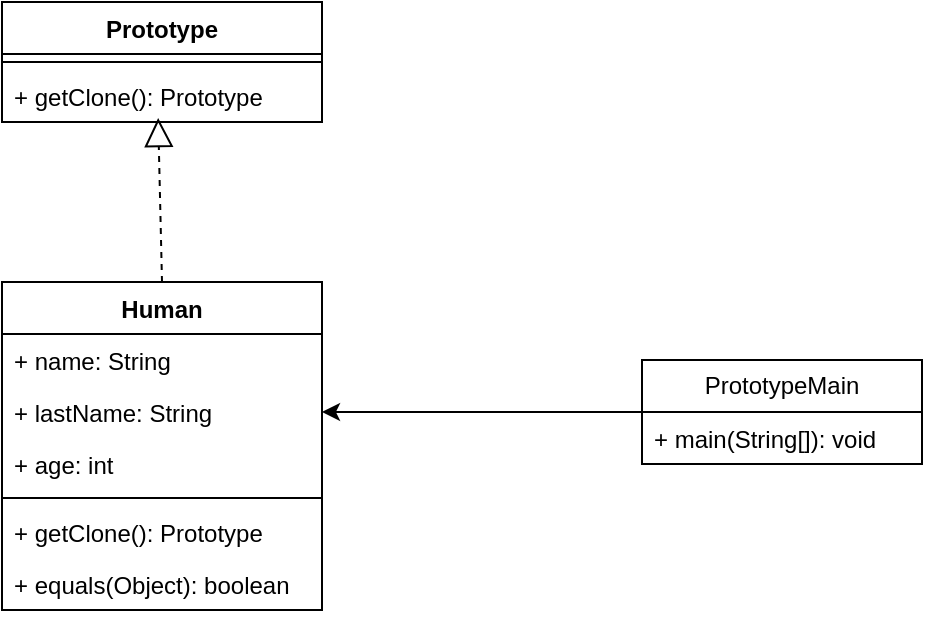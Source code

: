 <mxfile version="21.3.7" type="github">
  <diagram id="C5RBs43oDa-KdzZeNtuy" name="Page-1">
    <mxGraphModel dx="903" dy="591" grid="1" gridSize="10" guides="1" tooltips="1" connect="1" arrows="1" fold="1" page="1" pageScale="1" pageWidth="827" pageHeight="1169" math="0" shadow="0">
      <root>
        <mxCell id="WIyWlLk6GJQsqaUBKTNV-0" />
        <mxCell id="WIyWlLk6GJQsqaUBKTNV-1" parent="WIyWlLk6GJQsqaUBKTNV-0" />
        <mxCell id="dygWLdkTVCxK3JKgMOwo-0" value="Prototype" style="swimlane;fontStyle=1;align=center;verticalAlign=top;childLayout=stackLayout;horizontal=1;startSize=26;horizontalStack=0;resizeParent=1;resizeParentMax=0;resizeLast=0;collapsible=1;marginBottom=0;whiteSpace=wrap;html=1;" vertex="1" parent="WIyWlLk6GJQsqaUBKTNV-1">
          <mxGeometry x="180" y="60" width="160" height="60" as="geometry" />
        </mxCell>
        <mxCell id="dygWLdkTVCxK3JKgMOwo-2" value="" style="line;strokeWidth=1;fillColor=none;align=left;verticalAlign=middle;spacingTop=-1;spacingLeft=3;spacingRight=3;rotatable=0;labelPosition=right;points=[];portConstraint=eastwest;strokeColor=inherit;" vertex="1" parent="dygWLdkTVCxK3JKgMOwo-0">
          <mxGeometry y="26" width="160" height="8" as="geometry" />
        </mxCell>
        <mxCell id="dygWLdkTVCxK3JKgMOwo-3" value="+ getClone(): Prototype" style="text;strokeColor=none;fillColor=none;align=left;verticalAlign=top;spacingLeft=4;spacingRight=4;overflow=hidden;rotatable=0;points=[[0,0.5],[1,0.5]];portConstraint=eastwest;whiteSpace=wrap;html=1;" vertex="1" parent="dygWLdkTVCxK3JKgMOwo-0">
          <mxGeometry y="34" width="160" height="26" as="geometry" />
        </mxCell>
        <mxCell id="dygWLdkTVCxK3JKgMOwo-4" value="Human" style="swimlane;fontStyle=1;align=center;verticalAlign=top;childLayout=stackLayout;horizontal=1;startSize=26;horizontalStack=0;resizeParent=1;resizeParentMax=0;resizeLast=0;collapsible=1;marginBottom=0;whiteSpace=wrap;html=1;" vertex="1" parent="WIyWlLk6GJQsqaUBKTNV-1">
          <mxGeometry x="180" y="200" width="160" height="164" as="geometry" />
        </mxCell>
        <mxCell id="dygWLdkTVCxK3JKgMOwo-5" value="+ name: String" style="text;strokeColor=none;fillColor=none;align=left;verticalAlign=top;spacingLeft=4;spacingRight=4;overflow=hidden;rotatable=0;points=[[0,0.5],[1,0.5]];portConstraint=eastwest;whiteSpace=wrap;html=1;" vertex="1" parent="dygWLdkTVCxK3JKgMOwo-4">
          <mxGeometry y="26" width="160" height="26" as="geometry" />
        </mxCell>
        <mxCell id="dygWLdkTVCxK3JKgMOwo-8" value="+ lastName: String" style="text;strokeColor=none;fillColor=none;align=left;verticalAlign=top;spacingLeft=4;spacingRight=4;overflow=hidden;rotatable=0;points=[[0,0.5],[1,0.5]];portConstraint=eastwest;whiteSpace=wrap;html=1;" vertex="1" parent="dygWLdkTVCxK3JKgMOwo-4">
          <mxGeometry y="52" width="160" height="26" as="geometry" />
        </mxCell>
        <mxCell id="dygWLdkTVCxK3JKgMOwo-9" value="+ age: int" style="text;strokeColor=none;fillColor=none;align=left;verticalAlign=top;spacingLeft=4;spacingRight=4;overflow=hidden;rotatable=0;points=[[0,0.5],[1,0.5]];portConstraint=eastwest;whiteSpace=wrap;html=1;" vertex="1" parent="dygWLdkTVCxK3JKgMOwo-4">
          <mxGeometry y="78" width="160" height="26" as="geometry" />
        </mxCell>
        <mxCell id="dygWLdkTVCxK3JKgMOwo-6" value="" style="line;strokeWidth=1;fillColor=none;align=left;verticalAlign=middle;spacingTop=-1;spacingLeft=3;spacingRight=3;rotatable=0;labelPosition=right;points=[];portConstraint=eastwest;strokeColor=inherit;" vertex="1" parent="dygWLdkTVCxK3JKgMOwo-4">
          <mxGeometry y="104" width="160" height="8" as="geometry" />
        </mxCell>
        <mxCell id="dygWLdkTVCxK3JKgMOwo-7" value="+ getClone(): Prototype" style="text;strokeColor=none;fillColor=none;align=left;verticalAlign=top;spacingLeft=4;spacingRight=4;overflow=hidden;rotatable=0;points=[[0,0.5],[1,0.5]];portConstraint=eastwest;whiteSpace=wrap;html=1;" vertex="1" parent="dygWLdkTVCxK3JKgMOwo-4">
          <mxGeometry y="112" width="160" height="26" as="geometry" />
        </mxCell>
        <mxCell id="dygWLdkTVCxK3JKgMOwo-10" value="+ equals(Object): boolean" style="text;strokeColor=none;fillColor=none;align=left;verticalAlign=top;spacingLeft=4;spacingRight=4;overflow=hidden;rotatable=0;points=[[0,0.5],[1,0.5]];portConstraint=eastwest;whiteSpace=wrap;html=1;" vertex="1" parent="dygWLdkTVCxK3JKgMOwo-4">
          <mxGeometry y="138" width="160" height="26" as="geometry" />
        </mxCell>
        <mxCell id="dygWLdkTVCxK3JKgMOwo-11" value="" style="endArrow=block;dashed=1;endFill=0;endSize=12;html=1;rounded=0;entryX=0.488;entryY=0.923;entryDx=0;entryDy=0;entryPerimeter=0;exitX=0.5;exitY=0;exitDx=0;exitDy=0;" edge="1" parent="WIyWlLk6GJQsqaUBKTNV-1" source="dygWLdkTVCxK3JKgMOwo-4" target="dygWLdkTVCxK3JKgMOwo-3">
          <mxGeometry width="160" relative="1" as="geometry">
            <mxPoint x="330" y="310" as="sourcePoint" />
            <mxPoint x="290" y="160" as="targetPoint" />
          </mxGeometry>
        </mxCell>
        <mxCell id="dygWLdkTVCxK3JKgMOwo-17" style="edgeStyle=orthogonalEdgeStyle;rounded=0;orthogonalLoop=1;jettySize=auto;html=1;entryX=1;entryY=0.5;entryDx=0;entryDy=0;" edge="1" parent="WIyWlLk6GJQsqaUBKTNV-1" source="dygWLdkTVCxK3JKgMOwo-13" target="dygWLdkTVCxK3JKgMOwo-8">
          <mxGeometry relative="1" as="geometry" />
        </mxCell>
        <mxCell id="dygWLdkTVCxK3JKgMOwo-13" value="PrototypeMain" style="swimlane;fontStyle=0;childLayout=stackLayout;horizontal=1;startSize=26;fillColor=none;horizontalStack=0;resizeParent=1;resizeParentMax=0;resizeLast=0;collapsible=1;marginBottom=0;whiteSpace=wrap;html=1;" vertex="1" parent="WIyWlLk6GJQsqaUBKTNV-1">
          <mxGeometry x="500" y="239" width="140" height="52" as="geometry" />
        </mxCell>
        <mxCell id="dygWLdkTVCxK3JKgMOwo-15" value="+ main(String[]): void" style="text;strokeColor=none;fillColor=none;align=left;verticalAlign=top;spacingLeft=4;spacingRight=4;overflow=hidden;rotatable=0;points=[[0,0.5],[1,0.5]];portConstraint=eastwest;whiteSpace=wrap;html=1;" vertex="1" parent="dygWLdkTVCxK3JKgMOwo-13">
          <mxGeometry y="26" width="140" height="26" as="geometry" />
        </mxCell>
      </root>
    </mxGraphModel>
  </diagram>
</mxfile>
